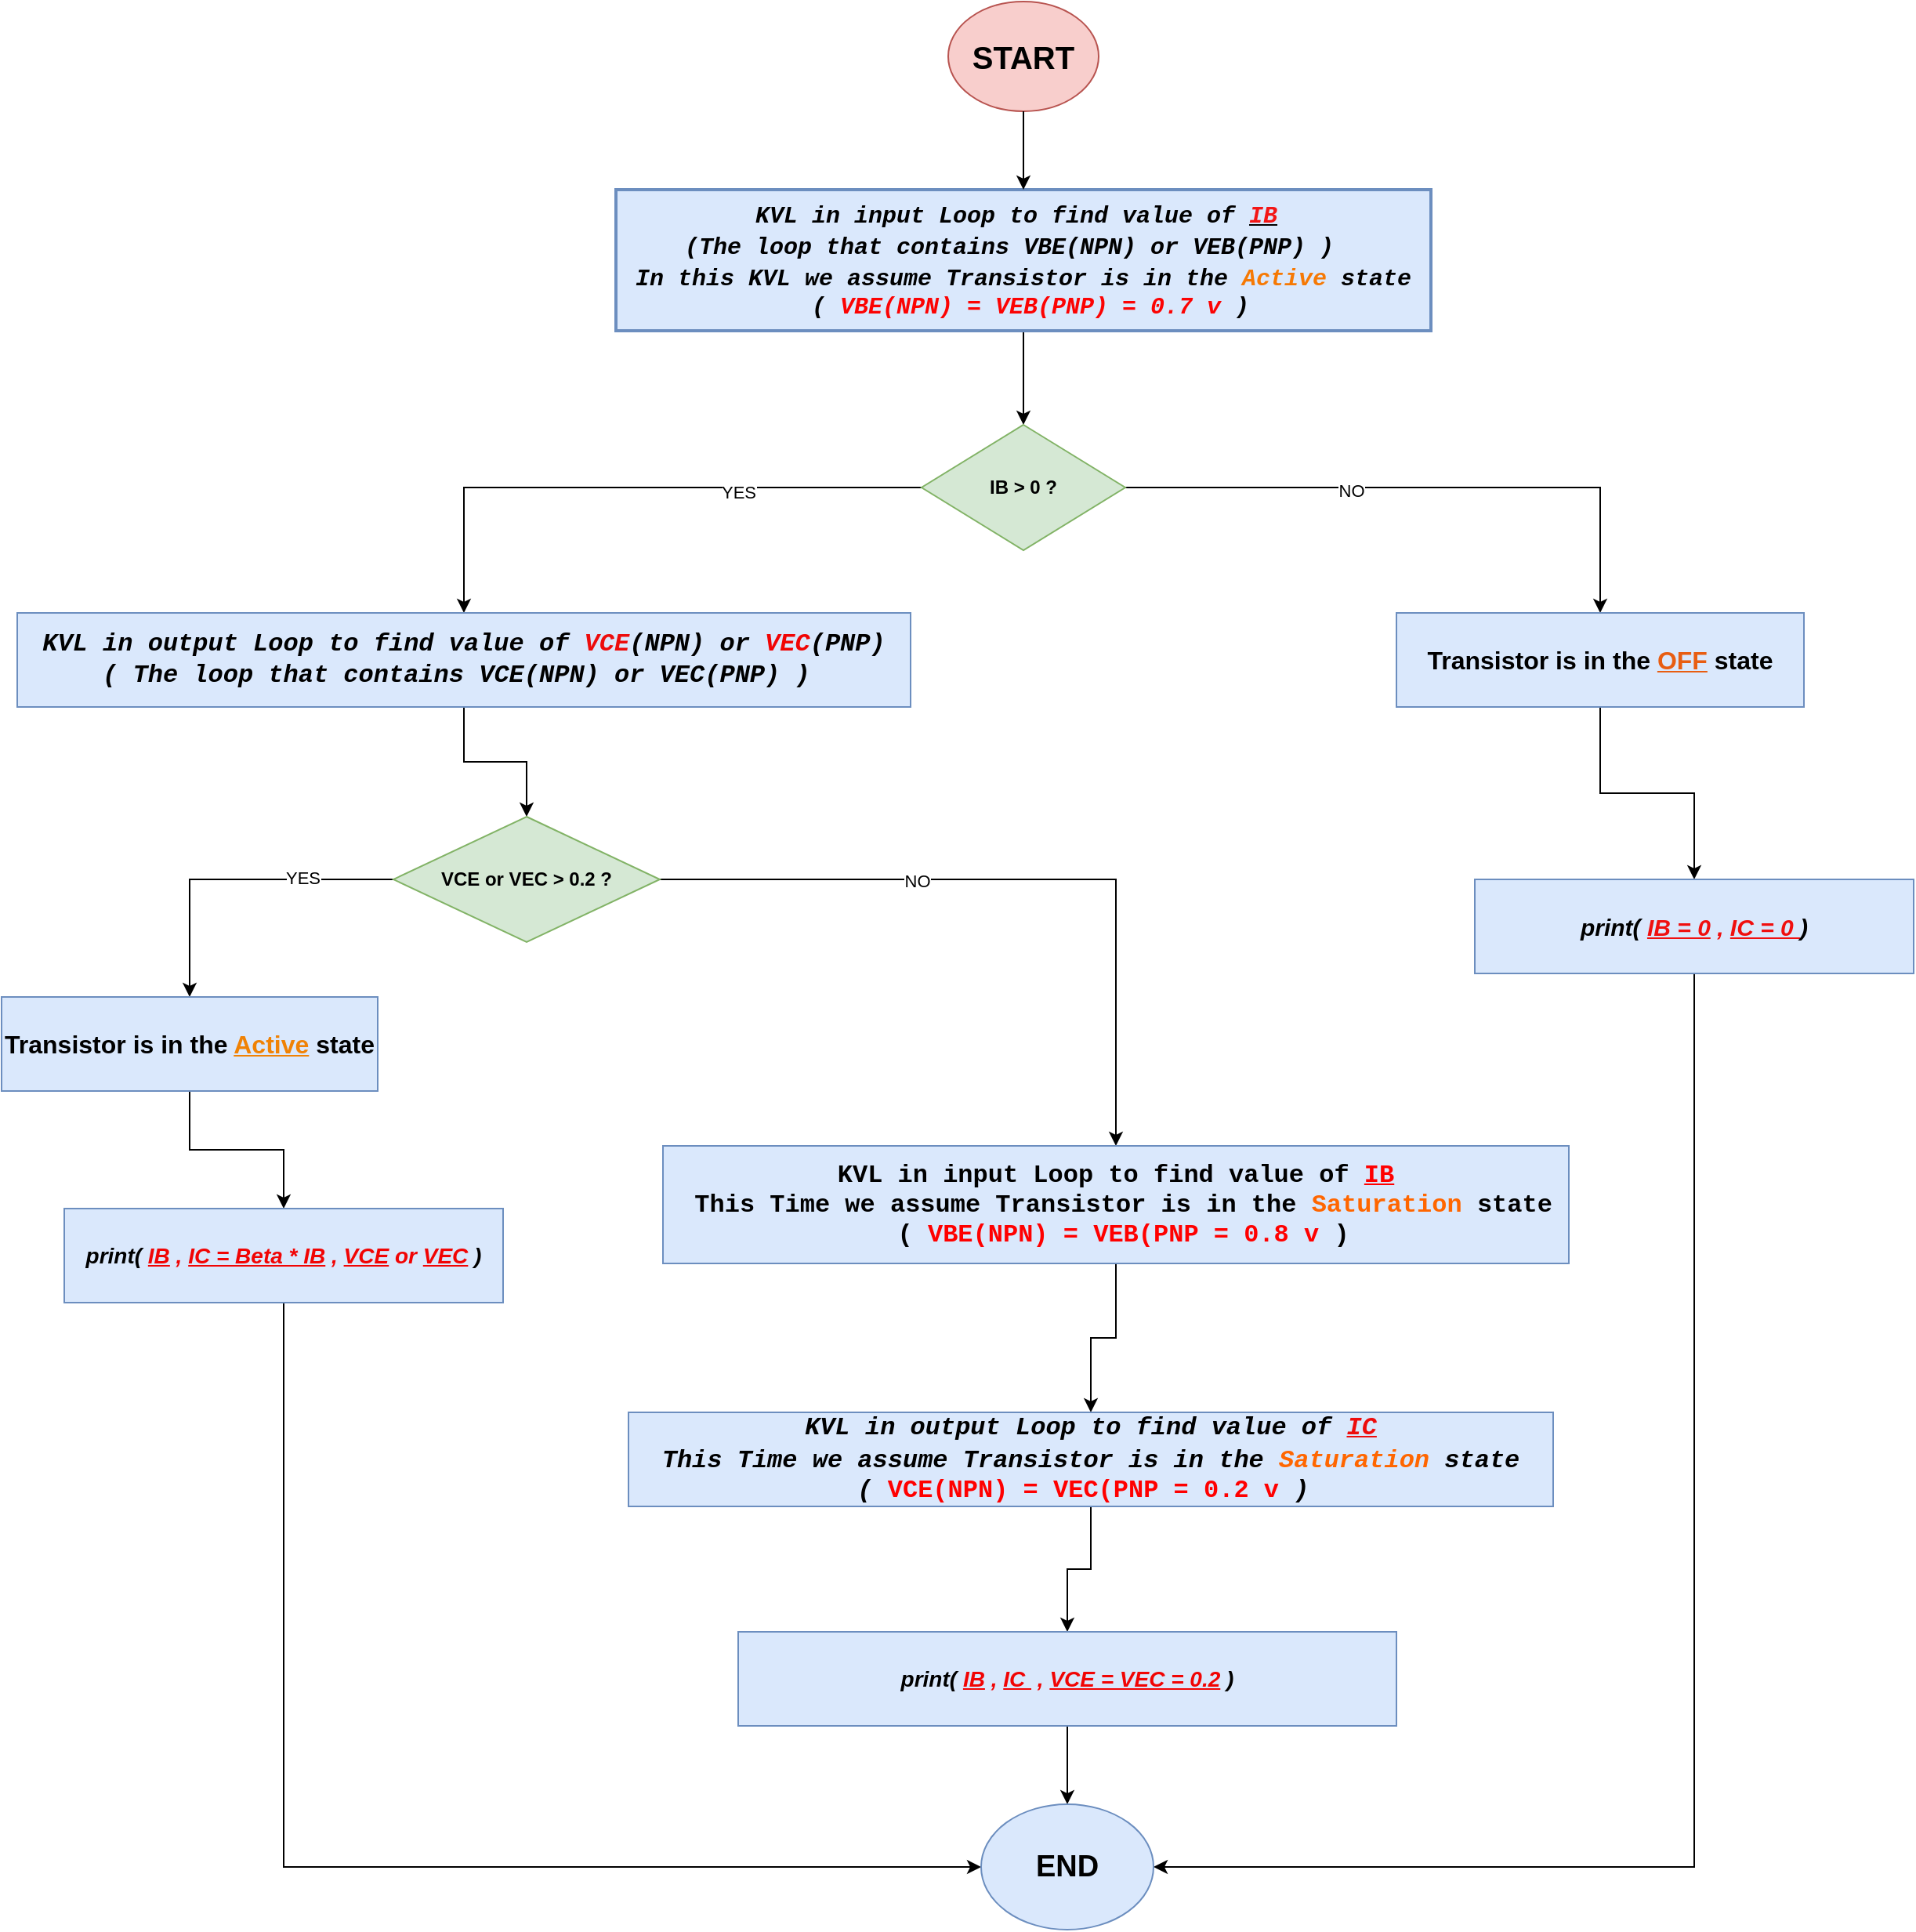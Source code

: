 <mxfile version="26.0.11">
  <diagram name="‫صفحه - 1‬" id="RXi-Lgme_lUzqoEB9V9k">
    <mxGraphModel dx="4797" dy="1300" grid="1" gridSize="10" guides="1" tooltips="1" connect="1" arrows="1" fold="1" page="1" pageScale="1" pageWidth="1654" pageHeight="2336" math="0" shadow="0">
      <root>
        <mxCell id="0" />
        <mxCell id="1" parent="0" />
        <mxCell id="M4nO-s76nfAPWOyAmxNV-1" value="&lt;b&gt;&lt;font style=&quot;font-size: 20px;&quot;&gt;START&lt;/font&gt;&lt;/b&gt;" style="ellipse;whiteSpace=wrap;html=1;fillColor=#f8cecc;strokeColor=#b85450;" vertex="1" parent="1">
          <mxGeometry x="584" y="40" width="96" height="70" as="geometry" />
        </mxCell>
        <mxCell id="M4nO-s76nfAPWOyAmxNV-15" value="" style="edgeStyle=orthogonalEdgeStyle;rounded=0;orthogonalLoop=1;jettySize=auto;html=1;" edge="1" parent="1" source="M4nO-s76nfAPWOyAmxNV-2" target="M4nO-s76nfAPWOyAmxNV-5">
          <mxGeometry relative="1" as="geometry" />
        </mxCell>
        <mxCell id="M4nO-s76nfAPWOyAmxNV-2" value="&lt;font style=&quot;font-size: 15px;&quot;&gt;&lt;i style=&quot;background-color: transparent; color: light-dark(rgb(0, 0, 0), rgb(255, 255, 255));&quot;&gt;&lt;font style=&quot;&quot; face=&quot;Courier New&quot;&gt;KVL in input Loop&amp;nbsp;&lt;/font&gt;&lt;/i&gt;&lt;i style=&quot;background-color: transparent; color: light-dark(rgb(0, 0, 0), rgb(255, 255, 255));&quot;&gt;&lt;font style=&quot;&quot; face=&quot;Courier New&quot;&gt;to find value of&amp;nbsp;&lt;u&gt;&lt;font style=&quot;color: light-dark(rgb(243, 22, 22), rgb(237, 237, 237));&quot;&gt;IB&lt;/font&gt;&lt;/u&gt;&lt;/font&gt;&lt;/i&gt;&lt;i style=&quot;background-color: transparent; color: light-dark(rgb(0, 0, 0), rgb(255, 255, 255));&quot;&gt;&lt;font style=&quot;&quot; face=&quot;Courier New&quot;&gt;&amp;nbsp;&lt;/font&gt;&lt;/i&gt;&lt;br&gt;&lt;i style=&quot;background-color: transparent; color: light-dark(rgb(0, 0, 0), rgb(255, 255, 255));&quot;&gt;&lt;font style=&quot;&quot; face=&quot;Courier New&quot;&gt;(The loop that contains VBE(NPN) or VEB(PNP) )&amp;nbsp;&amp;nbsp;&lt;/font&gt;&lt;/i&gt;&lt;br&gt;&lt;i style=&quot;font-family: &amp;quot;Courier New&amp;quot;; background-color: transparent; color: light-dark(rgb(0, 0, 0), rgb(255, 255, 255));&quot;&gt;In this KVL we assume Transistor is in the &lt;font style=&quot;color: light-dark(rgb(246, 121, 4), rgb(237, 237, 237));&quot;&gt;Active&lt;/font&gt; state&lt;/i&gt;&lt;br&gt;&lt;/font&gt;&lt;div&gt;&lt;font style=&quot;font-size: 15px;&quot; face=&quot;Courier New&quot;&gt;&lt;i style=&quot;&quot;&gt;&amp;nbsp;( &lt;font style=&quot;color: light-dark(rgb(252, 3, 3), rgb(237, 237, 237));&quot;&gt;VBE(NPN) = VEB(PNP) = 0.7 v&lt;/font&gt; )&lt;/i&gt;&lt;/font&gt;&lt;/div&gt;" style="rounded=0;whiteSpace=wrap;html=1;fillColor=#dae8fc;strokeColor=#6c8ebf;fontStyle=1;strokeWidth=2;align=center;" vertex="1" parent="1">
          <mxGeometry x="372" y="160" width="520" height="90" as="geometry" />
        </mxCell>
        <mxCell id="M4nO-s76nfAPWOyAmxNV-4" value="" style="endArrow=classic;html=1;rounded=0;exitX=0.5;exitY=1;exitDx=0;exitDy=0;entryX=0.5;entryY=0;entryDx=0;entryDy=0;" edge="1" parent="1" source="M4nO-s76nfAPWOyAmxNV-1" target="M4nO-s76nfAPWOyAmxNV-2">
          <mxGeometry width="50" height="50" relative="1" as="geometry">
            <mxPoint x="620" y="380" as="sourcePoint" />
            <mxPoint x="670" y="330" as="targetPoint" />
          </mxGeometry>
        </mxCell>
        <mxCell id="M4nO-s76nfAPWOyAmxNV-16" style="edgeStyle=orthogonalEdgeStyle;rounded=0;orthogonalLoop=1;jettySize=auto;html=1;entryX=0.5;entryY=0;entryDx=0;entryDy=0;" edge="1" parent="1" source="M4nO-s76nfAPWOyAmxNV-5" target="M4nO-s76nfAPWOyAmxNV-12">
          <mxGeometry relative="1" as="geometry" />
        </mxCell>
        <mxCell id="M4nO-s76nfAPWOyAmxNV-17" value="NO" style="edgeLabel;html=1;align=center;verticalAlign=middle;resizable=0;points=[];" vertex="1" connectable="0" parent="M4nO-s76nfAPWOyAmxNV-16">
          <mxGeometry x="-0.249" y="-2" relative="1" as="geometry">
            <mxPoint as="offset" />
          </mxGeometry>
        </mxCell>
        <mxCell id="M4nO-s76nfAPWOyAmxNV-19" style="edgeStyle=orthogonalEdgeStyle;rounded=0;orthogonalLoop=1;jettySize=auto;html=1;entryX=0.5;entryY=0;entryDx=0;entryDy=0;" edge="1" parent="1" source="M4nO-s76nfAPWOyAmxNV-5" target="M4nO-s76nfAPWOyAmxNV-11">
          <mxGeometry relative="1" as="geometry" />
        </mxCell>
        <mxCell id="M4nO-s76nfAPWOyAmxNV-20" value="YES" style="edgeLabel;html=1;align=center;verticalAlign=middle;resizable=0;points=[];" vertex="1" connectable="0" parent="M4nO-s76nfAPWOyAmxNV-19">
          <mxGeometry x="-0.368" y="3" relative="1" as="geometry">
            <mxPoint as="offset" />
          </mxGeometry>
        </mxCell>
        <mxCell id="M4nO-s76nfAPWOyAmxNV-5" value="&lt;b&gt;IB &amp;gt; 0 ?&lt;/b&gt;" style="rhombus;whiteSpace=wrap;html=1;fillColor=#d5e8d4;strokeColor=#82b366;" vertex="1" parent="1">
          <mxGeometry x="567" y="310" width="130" height="80" as="geometry" />
        </mxCell>
        <mxCell id="M4nO-s76nfAPWOyAmxNV-26" value="" style="edgeStyle=orthogonalEdgeStyle;rounded=0;orthogonalLoop=1;jettySize=auto;html=1;" edge="1" parent="1" source="M4nO-s76nfAPWOyAmxNV-11" target="M4nO-s76nfAPWOyAmxNV-25">
          <mxGeometry relative="1" as="geometry" />
        </mxCell>
        <mxCell id="M4nO-s76nfAPWOyAmxNV-11" value="&lt;font face=&quot;Courier New&quot; style=&quot;font-size: 16px;&quot;&gt;&lt;b style=&quot;&quot;&gt;&lt;i style=&quot;&quot;&gt;KVL in output Loop&amp;nbsp;&lt;/i&gt;&lt;/b&gt;&lt;b style=&quot;&quot;&gt;&lt;i&gt;to find value of&amp;nbsp;&lt;font style=&quot;color: light-dark(rgb(237, 12, 12), rgb(237, 237, 237));&quot;&gt;VCE&lt;/font&gt;(NPN) or&amp;nbsp;&lt;font style=&quot;color: light-dark(rgb(241, 4, 4), rgb(237, 237, 237));&quot;&gt;VEC&lt;/font&gt;(PNP)&lt;/i&gt;&lt;/b&gt;&lt;/font&gt;&lt;div&gt;&lt;font face=&quot;Courier New&quot; style=&quot;font-size: 16px;&quot;&gt;&lt;b style=&quot;&quot;&gt;&lt;i style=&quot;&quot;&gt;( The loop that contains VCE(NPN) or VEC(PNP) )&amp;nbsp;&lt;/i&gt;&lt;/b&gt;&lt;/font&gt;&lt;/div&gt;" style="rounded=0;whiteSpace=wrap;html=1;fillColor=#dae8fc;strokeColor=#6c8ebf;" vertex="1" parent="1">
          <mxGeometry x="-10" y="430" width="570" height="60" as="geometry" />
        </mxCell>
        <mxCell id="M4nO-s76nfAPWOyAmxNV-14" value="" style="edgeStyle=orthogonalEdgeStyle;rounded=0;orthogonalLoop=1;jettySize=auto;html=1;" edge="1" parent="1" source="M4nO-s76nfAPWOyAmxNV-12" target="M4nO-s76nfAPWOyAmxNV-13">
          <mxGeometry relative="1" as="geometry" />
        </mxCell>
        <mxCell id="M4nO-s76nfAPWOyAmxNV-12" value="&lt;font style=&quot;font-size: 16px;&quot;&gt;&lt;b style=&quot;&quot;&gt;Transistor is in the &lt;font style=&quot;color: light-dark(rgb(232, 93, 17), rgb(237, 237, 237));&quot;&gt;&lt;u&gt;OFF&lt;/u&gt; &lt;/font&gt;state&lt;/b&gt;&lt;/font&gt;" style="rounded=0;whiteSpace=wrap;html=1;fillColor=#dae8fc;strokeColor=#6c8ebf;" vertex="1" parent="1">
          <mxGeometry x="870" y="430" width="260" height="60" as="geometry" />
        </mxCell>
        <mxCell id="M4nO-s76nfAPWOyAmxNV-41" style="edgeStyle=orthogonalEdgeStyle;rounded=0;orthogonalLoop=1;jettySize=auto;html=1;exitX=0.5;exitY=1;exitDx=0;exitDy=0;entryX=1;entryY=0.5;entryDx=0;entryDy=0;" edge="1" parent="1" source="M4nO-s76nfAPWOyAmxNV-13" target="M4nO-s76nfAPWOyAmxNV-39">
          <mxGeometry relative="1" as="geometry" />
        </mxCell>
        <mxCell id="M4nO-s76nfAPWOyAmxNV-13" value="&lt;font style=&quot;color: light-dark(rgb(0, 0, 0), rgb(255, 142, 142)); font-size: 15px;&quot;&gt;&lt;b style=&quot;&quot;&gt;&lt;i style=&quot;&quot;&gt;print(&amp;nbsp;&lt;span style=&quot;color: rgb(240, 15, 15);&quot;&gt;&lt;u&gt;IB = 0&lt;/u&gt;&amp;nbsp;,&amp;nbsp;&lt;u&gt;IC = 0&amp;nbsp;&lt;/u&gt;&lt;/span&gt;)&lt;/i&gt;&lt;/b&gt;&lt;/font&gt;" style="rounded=0;whiteSpace=wrap;html=1;fillColor=#dae8fc;strokeColor=#6c8ebf;" vertex="1" parent="1">
          <mxGeometry x="920" y="600" width="280" height="60" as="geometry" />
        </mxCell>
        <mxCell id="M4nO-s76nfAPWOyAmxNV-28" value="" style="edgeStyle=orthogonalEdgeStyle;rounded=0;orthogonalLoop=1;jettySize=auto;html=1;" edge="1" parent="1" source="M4nO-s76nfAPWOyAmxNV-25" target="M4nO-s76nfAPWOyAmxNV-27">
          <mxGeometry relative="1" as="geometry" />
        </mxCell>
        <mxCell id="M4nO-s76nfAPWOyAmxNV-29" value="NO" style="edgeLabel;html=1;align=center;verticalAlign=middle;resizable=0;points=[];" vertex="1" connectable="0" parent="M4nO-s76nfAPWOyAmxNV-28">
          <mxGeometry x="-0.29" y="-1" relative="1" as="geometry">
            <mxPoint as="offset" />
          </mxGeometry>
        </mxCell>
        <mxCell id="M4nO-s76nfAPWOyAmxNV-31" value="" style="edgeStyle=orthogonalEdgeStyle;rounded=0;orthogonalLoop=1;jettySize=auto;html=1;" edge="1" parent="1" source="M4nO-s76nfAPWOyAmxNV-25" target="M4nO-s76nfAPWOyAmxNV-30">
          <mxGeometry relative="1" as="geometry" />
        </mxCell>
        <mxCell id="M4nO-s76nfAPWOyAmxNV-32" value="YES" style="edgeLabel;html=1;align=center;verticalAlign=middle;resizable=0;points=[];" vertex="1" connectable="0" parent="M4nO-s76nfAPWOyAmxNV-31">
          <mxGeometry x="-0.43" y="-1" relative="1" as="geometry">
            <mxPoint as="offset" />
          </mxGeometry>
        </mxCell>
        <mxCell id="M4nO-s76nfAPWOyAmxNV-25" value="&lt;b&gt;VCE or VEC &amp;gt; 0.2 ?&lt;/b&gt;" style="rhombus;whiteSpace=wrap;html=1;fillColor=#d5e8d4;strokeColor=#82b366;rounded=0;" vertex="1" parent="1">
          <mxGeometry x="230" y="560" width="170" height="80" as="geometry" />
        </mxCell>
        <mxCell id="M4nO-s76nfAPWOyAmxNV-36" value="" style="edgeStyle=orthogonalEdgeStyle;rounded=0;orthogonalLoop=1;jettySize=auto;html=1;" edge="1" parent="1" source="M4nO-s76nfAPWOyAmxNV-27" target="M4nO-s76nfAPWOyAmxNV-35">
          <mxGeometry relative="1" as="geometry" />
        </mxCell>
        <mxCell id="M4nO-s76nfAPWOyAmxNV-27" value="&lt;font face=&quot;Courier New&quot; style=&quot;font-size: 16px;&quot;&gt;&lt;b style=&quot;&quot;&gt;KVL in input Loop to find value of &lt;font style=&quot;color: light-dark(rgb(255, 0, 0), rgb(237, 237, 237));&quot;&gt;&lt;u&gt;IB&lt;/u&gt;&lt;/font&gt;&lt;/b&gt;&lt;/font&gt;&lt;div&gt;&lt;font face=&quot;Courier New&quot; style=&quot;font-size: 16px;&quot;&gt;&lt;b&gt;&amp;nbsp;This Time we assume Transistor is in the &lt;font style=&quot;color: light-dark(rgb(255, 102, 0), rgb(237, 237, 237));&quot;&gt;Saturation &lt;/font&gt;&lt;font style=&quot;color: light-dark(rgb(0, 0, 0), rgb(237, 237, 237));&quot;&gt;state&lt;/font&gt;&lt;/b&gt;&lt;/font&gt;&lt;/div&gt;&lt;div&gt;&lt;font face=&quot;Courier New&quot; style=&quot;font-size: 16px;&quot;&gt;&lt;b style=&quot;&quot;&gt;&lt;font color=&quot;rgba(0, 0, 0, 0)&quot; style=&quot;color: light-dark(rgb(0, 0, 0), rgb(237, 237, 237));&quot;&gt;&lt;/font&gt;&lt;font style=&quot;&quot;&gt;&lt;span style=&quot;color: light-dark(rgb(0, 0, 0), rgb(237, 237, 237));&quot;&gt;&amp;nbsp;( &lt;/span&gt;&lt;font style=&quot;color: light-dark(rgb(255, 0, 0), rgb(237, 237, 237));&quot;&gt;VBE(NPN) = VEB(PNP = 0.8 v&amp;nbsp;&lt;/font&gt;&lt;span style=&quot;color: light-dark(rgb(0, 0, 0), rgb(237, 237, 237));&quot;&gt;)&lt;/span&gt;&lt;/font&gt;&lt;/b&gt;&lt;/font&gt;&lt;/div&gt;" style="whiteSpace=wrap;html=1;fillColor=#dae8fc;strokeColor=#6c8ebf;rounded=0;" vertex="1" parent="1">
          <mxGeometry x="402" y="770" width="578" height="75" as="geometry" />
        </mxCell>
        <mxCell id="M4nO-s76nfAPWOyAmxNV-34" value="" style="edgeStyle=orthogonalEdgeStyle;rounded=0;orthogonalLoop=1;jettySize=auto;html=1;" edge="1" parent="1" source="M4nO-s76nfAPWOyAmxNV-30" target="M4nO-s76nfAPWOyAmxNV-33">
          <mxGeometry relative="1" as="geometry" />
        </mxCell>
        <mxCell id="M4nO-s76nfAPWOyAmxNV-30" value="&lt;font style=&quot;font-size: 16px;&quot;&gt;&lt;b style=&quot;&quot;&gt;Transistor is in the &lt;font style=&quot;color: light-dark(rgb(240, 130, 5), rgb(237, 237, 237));&quot;&gt;&lt;u&gt;Active&lt;/u&gt; &lt;/font&gt;state&lt;/b&gt;&lt;/font&gt;" style="whiteSpace=wrap;html=1;fillColor=#dae8fc;strokeColor=#6c8ebf;rounded=0;" vertex="1" parent="1">
          <mxGeometry x="-20" y="675" width="240" height="60" as="geometry" />
        </mxCell>
        <mxCell id="M4nO-s76nfAPWOyAmxNV-42" style="edgeStyle=orthogonalEdgeStyle;rounded=0;orthogonalLoop=1;jettySize=auto;html=1;exitX=0.5;exitY=1;exitDx=0;exitDy=0;entryX=0;entryY=0.5;entryDx=0;entryDy=0;" edge="1" parent="1" source="M4nO-s76nfAPWOyAmxNV-33" target="M4nO-s76nfAPWOyAmxNV-39">
          <mxGeometry relative="1" as="geometry" />
        </mxCell>
        <mxCell id="M4nO-s76nfAPWOyAmxNV-33" value="&lt;b&gt;&lt;font face=&quot;Helvetica&quot; style=&quot;font-size: 14px;&quot;&gt;&lt;i style=&quot;&quot;&gt;print( &lt;font style=&quot;color: light-dark(rgb(241, 4, 4), rgb(237, 237, 237));&quot;&gt;&lt;u&gt;IB&lt;/u&gt; , &lt;u&gt;IC = Beta * IB&lt;/u&gt; , &lt;u&gt;VCE&lt;/u&gt; or &lt;u&gt;VEC&lt;/u&gt;&lt;/font&gt; )&lt;/i&gt;&lt;/font&gt;&lt;/b&gt;" style="whiteSpace=wrap;html=1;fillColor=#dae8fc;strokeColor=#6c8ebf;rounded=0;" vertex="1" parent="1">
          <mxGeometry x="20" y="810" width="280" height="60" as="geometry" />
        </mxCell>
        <mxCell id="M4nO-s76nfAPWOyAmxNV-38" value="" style="edgeStyle=orthogonalEdgeStyle;rounded=0;orthogonalLoop=1;jettySize=auto;html=1;" edge="1" parent="1" source="M4nO-s76nfAPWOyAmxNV-35" target="M4nO-s76nfAPWOyAmxNV-37">
          <mxGeometry relative="1" as="geometry" />
        </mxCell>
        <mxCell id="M4nO-s76nfAPWOyAmxNV-35" value="&lt;font face=&quot;Courier New&quot; style=&quot;font-size: 16px;&quot;&gt;&lt;b style=&quot;&quot;&gt;&lt;i style=&quot;&quot;&gt;KVL in output Loop&amp;nbsp;&lt;/i&gt;&lt;/b&gt;&lt;b style=&quot;&quot;&gt;&lt;i&gt;to find value of &lt;font color=&quot;#ed0c0c&quot;&gt;&lt;u&gt;IC&lt;/u&gt;&lt;/font&gt;&lt;/i&gt;&lt;/b&gt;&lt;/font&gt;&lt;div&gt;&lt;span style=&quot;font-size: 16px;&quot;&gt;&lt;b style=&quot;&quot;&gt;&lt;i style=&quot;&quot;&gt;&lt;font face=&quot;Courier New&quot;&gt;&lt;font style=&quot;color: light-dark(rgb(0, 0, 0), rgb(255, 145, 145));&quot;&gt;This Time we assume Transistor is in the &lt;/font&gt;&lt;font style=&quot;color: light-dark(rgb(255, 102, 0), rgb(255, 145, 145));&quot;&gt;Saturation &lt;/font&gt;&lt;font style=&quot;color: light-dark(rgb(0, 0, 0), rgb(255, 145, 145));&quot;&gt;state&lt;/font&gt;&lt;br&gt;&lt;/font&gt;&lt;/i&gt;&lt;/b&gt;&lt;/span&gt;&lt;div&gt;&lt;font face=&quot;Courier New&quot; style=&quot;font-size: 16px;&quot;&gt;&lt;b style=&quot;&quot;&gt;&lt;i style=&quot;&quot;&gt;(&amp;nbsp;&lt;/i&gt;&lt;/b&gt;&lt;/font&gt;&lt;b style=&quot;background-color: transparent; color: light-dark(rgb(0, 0, 0), rgb(255, 255, 255)); font-family: &amp;quot;Courier New&amp;quot;; font-size: 16px;&quot;&gt;&lt;font style=&quot;color: light-dark(rgb(255, 0, 0), rgb(237, 237, 237));&quot;&gt;VCE(NPN) = VEC(PNP = 0.2 v&lt;/font&gt;&lt;/b&gt;&lt;b style=&quot;font-size: 16px; font-family: &amp;quot;Courier New&amp;quot;; background-color: transparent; color: light-dark(rgb(0, 0, 0), rgb(255, 255, 255));&quot;&gt;&lt;i&gt;&amp;nbsp;)&amp;nbsp;&lt;/i&gt;&lt;/b&gt;&lt;/div&gt;&lt;/div&gt;" style="whiteSpace=wrap;html=1;fillColor=#dae8fc;strokeColor=#6c8ebf;rounded=0;" vertex="1" parent="1">
          <mxGeometry x="380" y="940" width="590" height="60" as="geometry" />
        </mxCell>
        <mxCell id="M4nO-s76nfAPWOyAmxNV-40" value="" style="edgeStyle=orthogonalEdgeStyle;rounded=0;orthogonalLoop=1;jettySize=auto;html=1;" edge="1" parent="1" source="M4nO-s76nfAPWOyAmxNV-37" target="M4nO-s76nfAPWOyAmxNV-39">
          <mxGeometry relative="1" as="geometry" />
        </mxCell>
        <mxCell id="M4nO-s76nfAPWOyAmxNV-37" value="&lt;b&gt;&lt;font style=&quot;font-size: 14px;&quot; face=&quot;Helvetica&quot;&gt;&lt;i&gt;print(&amp;nbsp;&lt;font style=&quot;color: light-dark(rgb(241, 4, 4), rgb(237, 237, 237));&quot;&gt;&lt;u&gt;IB&lt;/u&gt;&amp;nbsp;,&amp;nbsp;&lt;u&gt;IC &lt;/u&gt;&amp;nbsp;,&amp;nbsp;&lt;u&gt;VCE =&amp;nbsp;VEC = 0.2&lt;/u&gt;&lt;/font&gt;&amp;nbsp;)&lt;/i&gt;&lt;/font&gt;&lt;/b&gt;" style="whiteSpace=wrap;html=1;fillColor=#dae8fc;strokeColor=#6c8ebf;rounded=0;" vertex="1" parent="1">
          <mxGeometry x="450" y="1080" width="420" height="60" as="geometry" />
        </mxCell>
        <mxCell id="M4nO-s76nfAPWOyAmxNV-39" value="&lt;b&gt;&lt;font style=&quot;font-size: 19px;&quot;&gt;END&lt;/font&gt;&lt;/b&gt;" style="ellipse;whiteSpace=wrap;html=1;fillColor=#dae8fc;strokeColor=#6c8ebf;rounded=0;" vertex="1" parent="1">
          <mxGeometry x="605" y="1190" width="110" height="80" as="geometry" />
        </mxCell>
      </root>
    </mxGraphModel>
  </diagram>
</mxfile>
